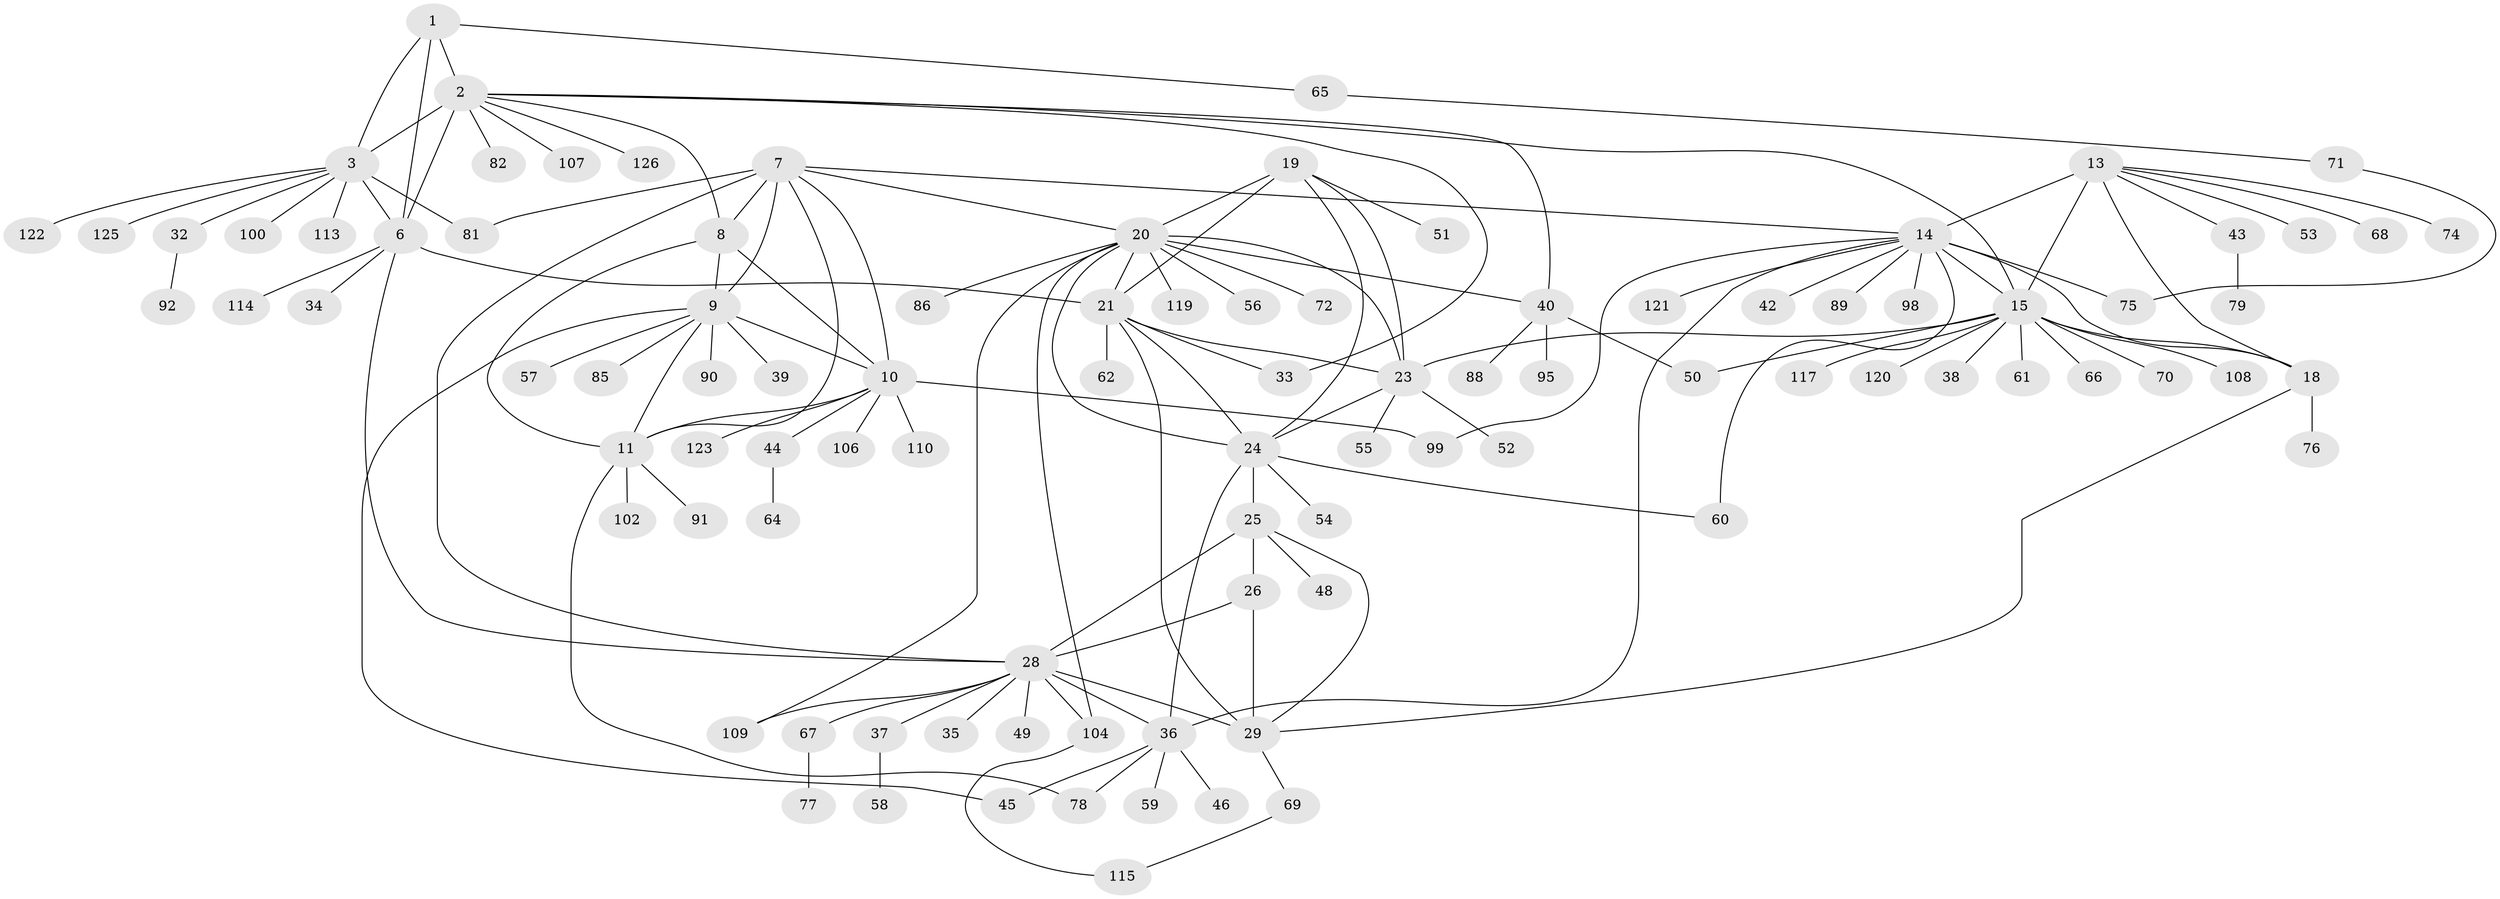 // Generated by graph-tools (version 1.1) at 2025/24/03/03/25 07:24:12]
// undirected, 97 vertices, 138 edges
graph export_dot {
graph [start="1"]
  node [color=gray90,style=filled];
  1 [super="+87"];
  2 [super="+4"];
  3 [super="+5"];
  6 [super="+101"];
  7 [super="+12"];
  8;
  9 [super="+31"];
  10 [super="+94"];
  11 [super="+103"];
  13 [super="+17"];
  14;
  15 [super="+16"];
  18 [super="+97"];
  19 [super="+84"];
  20 [super="+22"];
  21 [super="+105"];
  23;
  24 [super="+112"];
  25 [super="+83"];
  26 [super="+27"];
  28 [super="+30"];
  29 [super="+80"];
  32 [super="+124"];
  33;
  34;
  35;
  36 [super="+96"];
  37 [super="+63"];
  38;
  39;
  40 [super="+41"];
  42 [super="+47"];
  43;
  44;
  45;
  46;
  48;
  49;
  50;
  51;
  52;
  53;
  54;
  55 [super="+111"];
  56;
  57;
  58;
  59;
  60;
  61;
  62;
  64;
  65;
  66;
  67;
  68;
  69 [super="+73"];
  70;
  71;
  72;
  74;
  75;
  76;
  77;
  78;
  79;
  81;
  82;
  85;
  86;
  88;
  89 [super="+93"];
  90;
  91;
  92;
  95;
  98;
  99 [super="+116"];
  100;
  102;
  104 [super="+118"];
  106;
  107;
  108;
  109;
  110;
  113;
  114;
  115;
  117;
  119;
  120;
  121;
  122;
  123;
  125;
  126;
  1 -- 2 [weight=2];
  1 -- 3 [weight=2];
  1 -- 6;
  1 -- 65;
  2 -- 3 [weight=4];
  2 -- 6 [weight=2];
  2 -- 33;
  2 -- 82;
  2 -- 107;
  2 -- 8;
  2 -- 40;
  2 -- 126;
  2 -- 15;
  3 -- 6 [weight=2];
  3 -- 113;
  3 -- 32;
  3 -- 100;
  3 -- 81;
  3 -- 122;
  3 -- 125;
  6 -- 21;
  6 -- 34;
  6 -- 114;
  6 -- 28;
  7 -- 8 [weight=2];
  7 -- 9 [weight=2];
  7 -- 10 [weight=2];
  7 -- 11 [weight=2];
  7 -- 14;
  7 -- 81;
  7 -- 28;
  7 -- 20;
  8 -- 9;
  8 -- 10;
  8 -- 11;
  9 -- 10;
  9 -- 11;
  9 -- 39;
  9 -- 45;
  9 -- 57;
  9 -- 85;
  9 -- 90;
  10 -- 11;
  10 -- 44;
  10 -- 99;
  10 -- 123;
  10 -- 110;
  10 -- 106;
  11 -- 78;
  11 -- 91;
  11 -- 102;
  13 -- 14 [weight=2];
  13 -- 15 [weight=4];
  13 -- 18 [weight=2];
  13 -- 43;
  13 -- 53;
  13 -- 68;
  13 -- 74;
  14 -- 15 [weight=2];
  14 -- 18;
  14 -- 36;
  14 -- 42;
  14 -- 60;
  14 -- 75;
  14 -- 89;
  14 -- 98;
  14 -- 121;
  14 -- 99;
  15 -- 18 [weight=2];
  15 -- 50;
  15 -- 61;
  15 -- 66;
  15 -- 70;
  15 -- 38;
  15 -- 108;
  15 -- 117;
  15 -- 23;
  15 -- 120;
  18 -- 29;
  18 -- 76;
  19 -- 20 [weight=2];
  19 -- 21;
  19 -- 23;
  19 -- 24;
  19 -- 51;
  20 -- 21 [weight=2];
  20 -- 23 [weight=2];
  20 -- 24 [weight=2];
  20 -- 72;
  20 -- 40;
  20 -- 104;
  20 -- 109;
  20 -- 86;
  20 -- 119;
  20 -- 56;
  21 -- 23;
  21 -- 24;
  21 -- 33;
  21 -- 62;
  21 -- 29;
  23 -- 24;
  23 -- 52;
  23 -- 55;
  24 -- 25;
  24 -- 54;
  24 -- 60;
  24 -- 36;
  25 -- 26 [weight=2];
  25 -- 28 [weight=2];
  25 -- 29;
  25 -- 48;
  26 -- 28 [weight=4];
  26 -- 29 [weight=2];
  28 -- 29 [weight=2];
  28 -- 35;
  28 -- 37;
  28 -- 49;
  28 -- 67;
  28 -- 36;
  28 -- 104;
  28 -- 109;
  29 -- 69;
  32 -- 92;
  36 -- 45;
  36 -- 46;
  36 -- 59;
  36 -- 78;
  37 -- 58;
  40 -- 50;
  40 -- 95;
  40 -- 88;
  43 -- 79;
  44 -- 64;
  65 -- 71;
  67 -- 77;
  69 -- 115;
  71 -- 75;
  104 -- 115;
}
